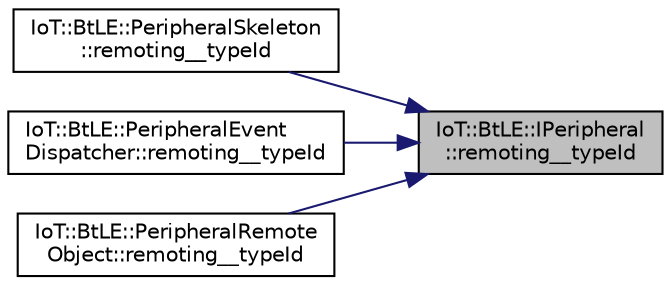 digraph "IoT::BtLE::IPeripheral::remoting__typeId"
{
 // LATEX_PDF_SIZE
  edge [fontname="Helvetica",fontsize="10",labelfontname="Helvetica",labelfontsize="10"];
  node [fontname="Helvetica",fontsize="10",shape=record];
  rankdir="RL";
  Node1 [label="IoT::BtLE::IPeripheral\l::remoting__typeId",height=0.2,width=0.4,color="black", fillcolor="grey75", style="filled", fontcolor="black",tooltip=" "];
  Node1 -> Node2 [dir="back",color="midnightblue",fontsize="10",style="solid"];
  Node2 [label="IoT::BtLE::PeripheralSkeleton\l::remoting__typeId",height=0.2,width=0.4,color="black", fillcolor="white", style="filled",URL="$classIoT_1_1BtLE_1_1PeripheralSkeleton.html#a6d6e7ae5174c4d30a22502d0d6e2e65a",tooltip="Destroys a PeripheralSkeleton."];
  Node1 -> Node3 [dir="back",color="midnightblue",fontsize="10",style="solid"];
  Node3 [label="IoT::BtLE::PeripheralEvent\lDispatcher::remoting__typeId",height=0.2,width=0.4,color="black", fillcolor="white", style="filled",URL="$classIoT_1_1BtLE_1_1PeripheralEventDispatcher.html#a4177a179b886d6be4091b11b4b0372e1",tooltip=" "];
  Node1 -> Node4 [dir="back",color="midnightblue",fontsize="10",style="solid"];
  Node4 [label="IoT::BtLE::PeripheralRemote\lObject::remoting__typeId",height=0.2,width=0.4,color="black", fillcolor="white", style="filled",URL="$classIoT_1_1BtLE_1_1PeripheralRemoteObject.html#a02434ee751decc18856435dd1e8dcdb4",tooltip="Returns the object's URI."];
}
